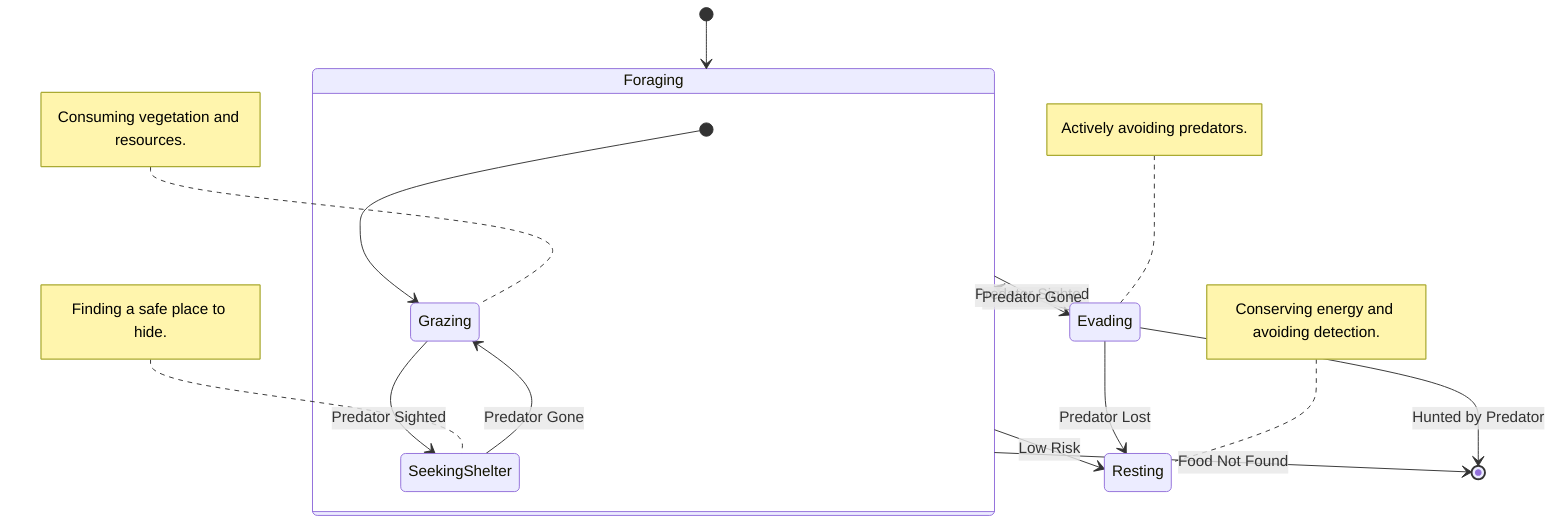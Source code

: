 stateDiagram-v2
    [*] --> Foraging
    Foraging --> Evading: Predator Sighted
    Foraging --> Resting: Low Risk
    Evading --> Resting: Predator Lost
    Evading --> Foraging: Predator Gone

    state Foraging {
        [*] --> Grazing
        Grazing --> SeekingShelter: Predator Sighted
        SeekingShelter --> Grazing: Predator Gone

            note left of Grazing : Consuming vegetation and resources.


            note left of SeekingShelter : Finding a safe place to hide.

    }

        note left of Evading : Actively avoiding predators.


        note left of Resting : Conserving energy and avoiding detection.

    Evading --> [*]: Hunted by Predator
    Foraging --> [*]: Food Not Found